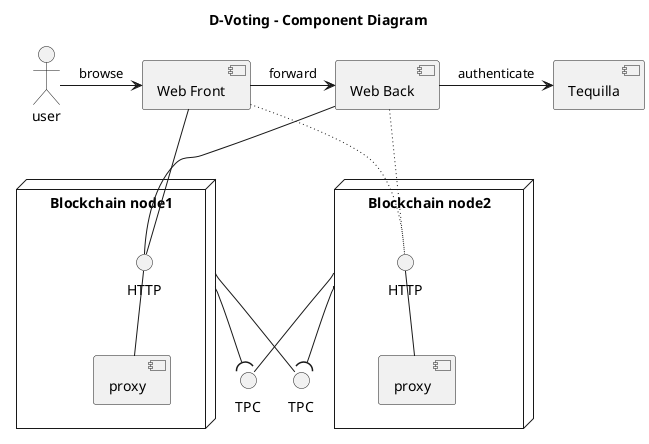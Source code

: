 @startuml

title D-Voting - Component Diagram

node "Blockchain node1" as bc {
  [proxy]
  interface HTTP as iproxy
  proxy -up- iproxy
}

node "Blockchain node2" as bc2 {
  [proxy] as p2
  interface HTTP as iproxy2
  p2 -up- iproxy2
}

component "Web Front" as wf
component "Web Back" as wb
component "Tequilla" as teq

actor user

user -> wf: browse

wf -down- iproxy
wf -> wb: forward
wb -down- iproxy
wb -> teq: authenticate

wf ~down~ iproxy2
wb ~down~ iproxy2

interface TPC as inode
interface TPC as inode2

bc -- inode
bc2 -- inode2

bc -( inode2
bc2 -( inode

@enduml